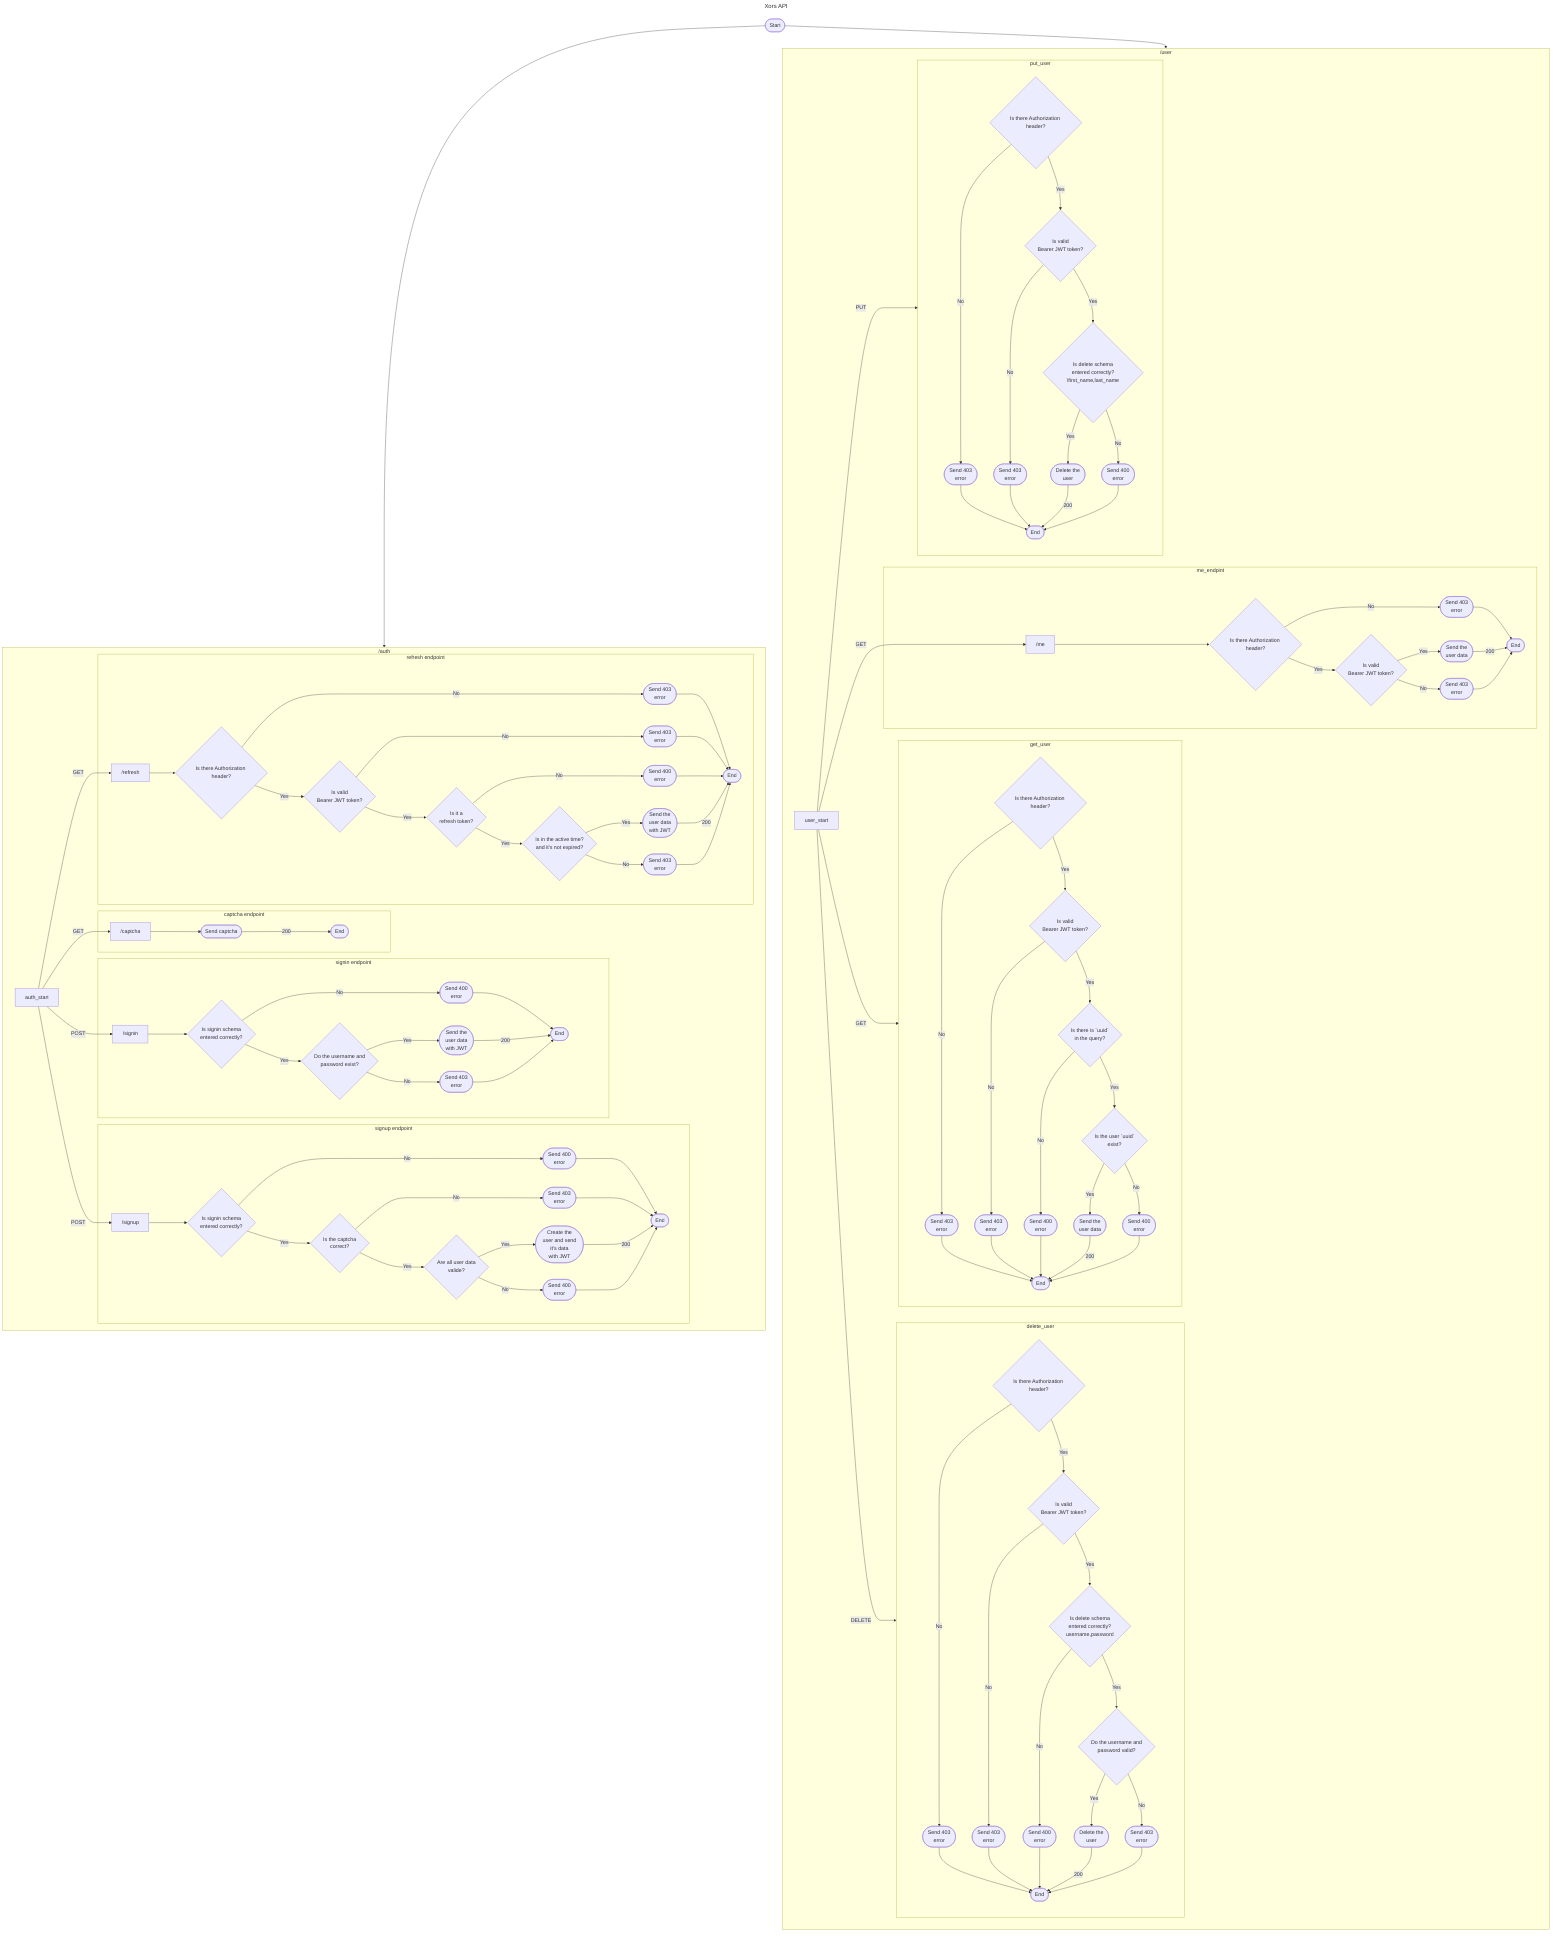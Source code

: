 ---
title: Xors API
---

flowchart TB
    start([Start])

    %% Start the auth endpoints
    start --> /auth
    start --> /user

    %% The auth endpoints
    subgraph /auth
        auth_start -- GET --> captcha
        auth_start -- POST --> signup
        auth_start -- POST --> signin
        auth_start -- GET --> refresh

        subgraph captcha endpoint
            captcha["/captcha"]
            captcha_END([End])

            captcha --> captcha_T1(["Send captcha"]) -- 200 --> captcha_END
        end

        subgraph signup endpoint
            signup["/signup"]
            signup_END([End])

            signup --> signup_Q1{"Is signin schema\nentered correctly?"}
            signup_Q1 -- "Yes" --> signup_Q2{"Is the captcha\ncorrect?"}
            signup_Q1 -- "No" --> signup_T1(["Send 400\nerror"]) --> signup_END

            signup_Q2 -- "Yes" --> signup_Q3{"Are all user data\nvalide?"}
            signup_Q2 -- "No" --> signup_T2(["Send 403\nerror"]) --> signup_END

            signup_Q3 -- "Yes" --> signup_T3(["Create the\nuser and send\nit's data\nwith JWT"]) -- 200 --> signup_END
            signup_Q3 -- "No" --> signup_T4(["Send 400\nerror"]) --> signup_END
        end

        subgraph signin endpoint
            signin["/signin"]
            signin_END([End])

            signin --> signin_Q1{"Is signin schema\nentered correctly?"}
            signin_Q1 -- "Yes" --> signin_Q2{"Do the username and\npassword exist?"}
            signin_Q1 -- "No" --> signin_T1(["Send 400\nerror"]) --> signin_END

            signin_Q2 -- "Yes" --> signin_T2(["Send the\nuser data\nwith JWT"]) -- 200 --> signin_END
            signin_Q2 -- "No" --> signin_T3(["Send 403\nerror"]) --> signin_END
        end

        subgraph refresh endpoint
            refresh["/refresh"]
            refresh_END([End])

            refresh --> refresh_Q1{"Is there Authorization header?"}
            refresh_Q1 -- "Yes" --> refresh_Q2{"Is valid\nBearer JWT token?"}
            refresh_Q1 -- "No" --> refresh_T1(["Send 403\nerror"]) --> refresh_END

            refresh_Q2 -- "Yes" --> refresh_Q3{"Is it a\nrefresh token?"}
            refresh_Q2 -- "No" --> refresh_T2(["Send 403\nerror"]) --> refresh_END

            refresh_Q3 -- "Yes" --> refresh_Q4{"Is in the active time?\nand it's not expired?"}
            refresh_Q3 -- "No" --> refresh_T3(["Send 400\nerror"]) --> refresh_END

            refresh_Q4 -- "Yes" --> refresh_T4(["Send the\nuser data\nwith JWT"]) -- 200 --> refresh_END
            refresh_Q4 -- "No" --> refresh_T5(["Send 403\nerror"]) --> refresh_END
        end
    end

    %% The user endpoints
    subgraph /user
        user_start -- GET --> me
        user_start -- GET --> get_user
        user_start -- DELETE --> delete_user
        user_start -- PUT --> put_user

        subgraph me_endpint
            me["/me"]
            me_END([End])

            me --> me_Q1{"Is there Authorization header?"}
            me_Q1 -- "Yes" --> me_Q2{"Is valid\nBearer JWT token?"}
            me_Q1 -- "No" --> me_T1(["Send 403\nerror"]) --> me_END

            me_Q2 -- "Yes"  --> me_T4(["Send the\nuser data"]) -- 200 --> me_END
            me_Q2 -- "No" --> me_T2(["Send 403\nerror"]) --> me_END
        end

        subgraph get_user
            get_user_END([End])

            get_user_Q1{"Is there Authorization header?"}
            get_user_Q1 -- "Yes" --> get_user_Q2{"Is valid\nBearer JWT token?"}
            get_user_Q1 -- "No" --> get_user_T1(["Send 403\nerror"]) --> get_user_END

            get_user_Q2 -- "Yes" --> get_user_Q3{"Is there is `uuid`\nin the query?"}
            get_user_Q2 -- "No" --> get_user_T2(["Send 403\nerror"]) --> get_user_END

            get_user_Q3 -- "Yes" --> get_user_Q4{"Is the user `uuid`\nexist?"}
            get_user_Q3 -- "No" --> get_user_T3(["Send 400\nerror"]) --> get_user_END

            get_user_Q4 -- "Yes" --> get_user_T4(["Send the\nuser data"]) -- 200 --> get_user_END
            get_user_Q4 -- "No" --> get_user_T5(["Send 400\nerror"]) --> get_user_END
        end

        subgraph delete_user
            delete_user_END([End])

            delete_user_Q1{"Is there Authorization header?"}
            delete_user_Q1 -- "Yes" --> delete_user_Q2{"Is valid\nBearer JWT token?"}
            delete_user_Q1 -- "No" --> delete_user_T1(["Send 403\nerror"]) --> delete_user_END

            delete_user_Q2 -- "Yes" --> delete_user_Q3{"Is delete schema\nentered correctly?\nusername,password"}
            delete_user_Q2 -- "No" --> delete_user_T2(["Send 403\nerror"]) --> delete_user_END

            delete_user_Q3 -- "Yes" --> delete_user_Q4{"Do the username and\npassword valid?"}
            delete_user_Q3 -- "No" --> delete_user_T3(["Send 400\nerror"]) --> delete_user_END

            delete_user_Q4 -- "Yes" --> delete_user_T4(["Delete the\nuser"]) -- 200 --> delete_user_END
            delete_user_Q4 -- "No" --> delete_user_T5(["Send 403\nerror"]) --> delete_user_END
        end

        subgraph put_user
            put_user_END([End])

            put_user_Q1{"Is there Authorization header?"}
            put_user_Q1 -- "Yes" --> put_user_Q2{"Is valid\nBearer JWT token?"}
            put_user_Q1 -- "No" --> put_user_T1(["Send 403\nerror"]) --> put_user_END

            put_user_Q2 -- "Yes" --> put_user_Q3{"Is delete schema\nentered correctly?\first_name,last_name"}
            put_user_Q2 -- "No" --> put_user_T2(["Send 403\nerror"]) --> put_user_END

            put_user_Q3 -- "Yes" --> put_user_T3(["Delete the\nuser"]) -- 200 --> put_user_END
            put_user_Q3 -- "No" --> put_user_T4(["Send 400\nerror"]) --> put_user_END
        end
    end